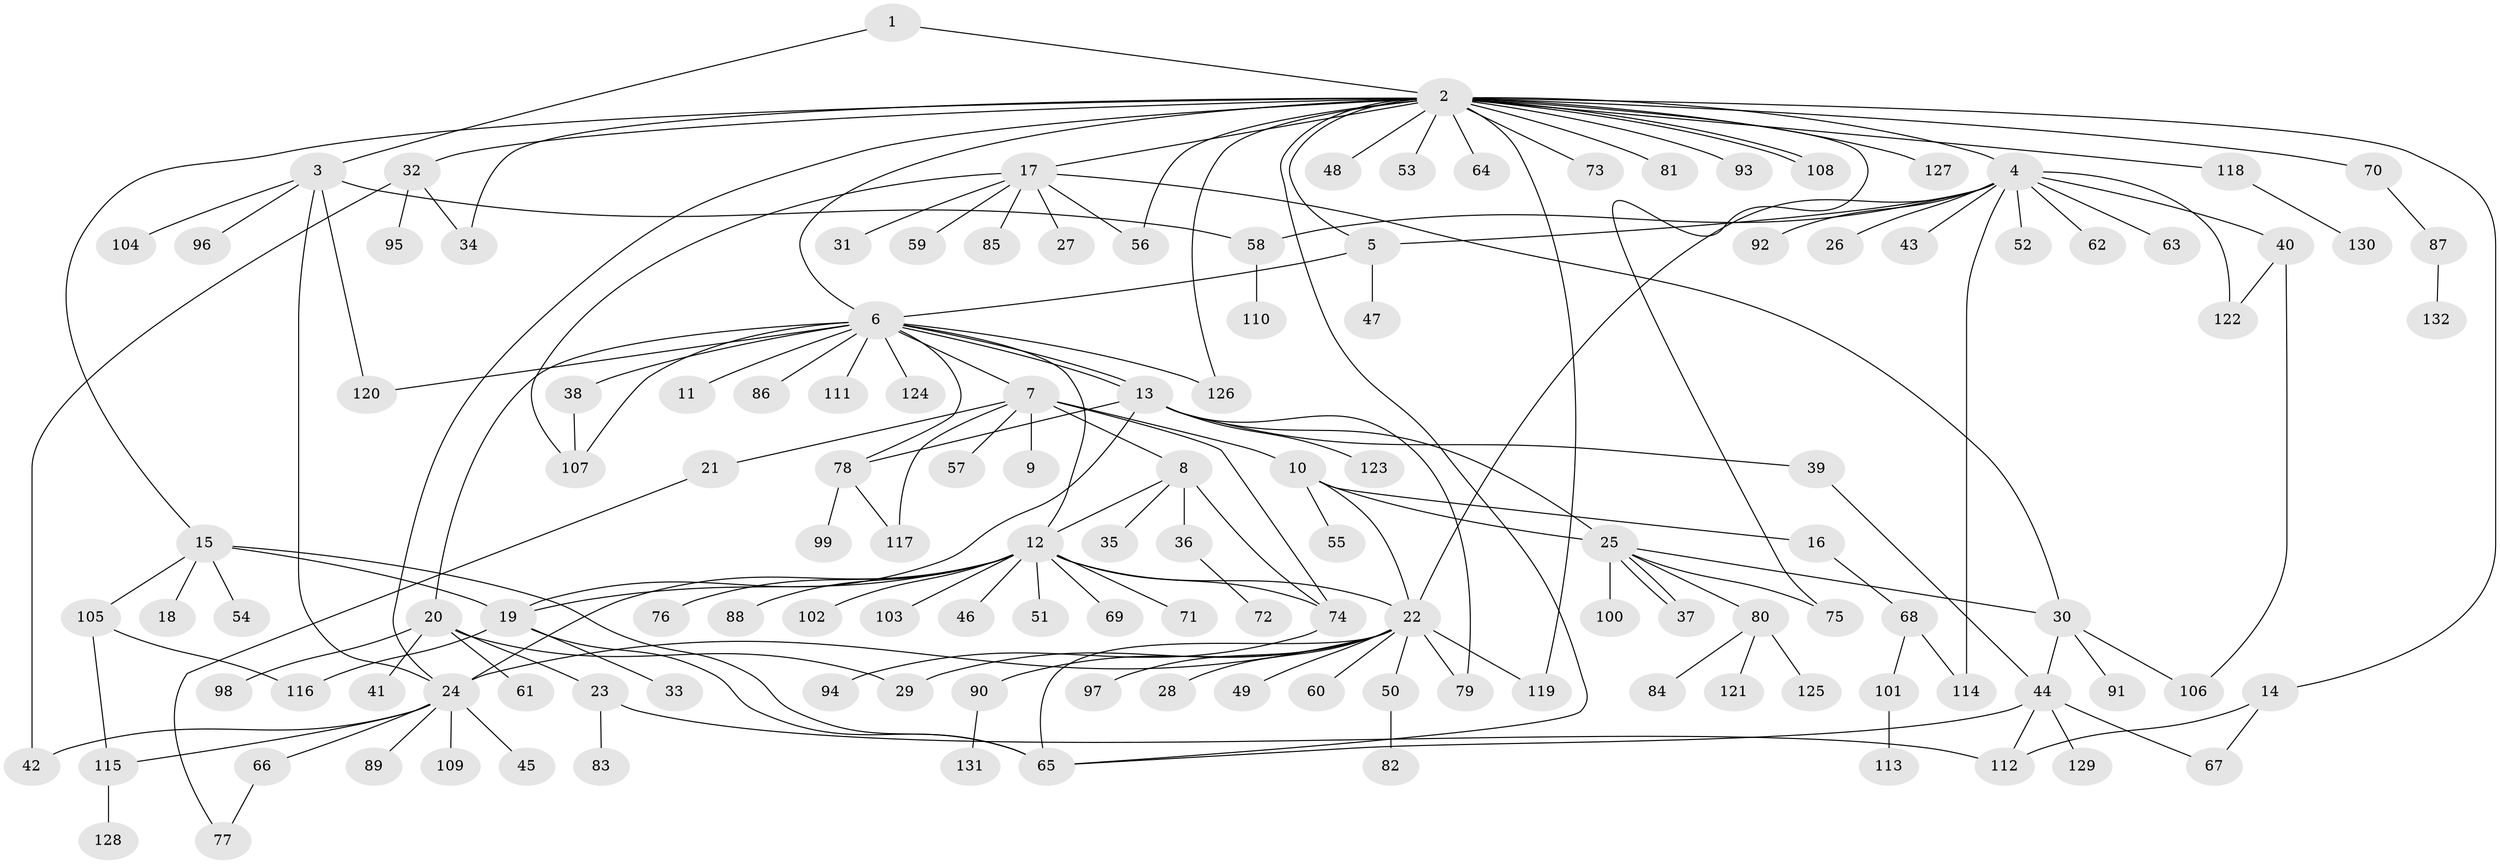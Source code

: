 // Generated by graph-tools (version 1.1) at 2025/35/03/09/25 02:35:24]
// undirected, 132 vertices, 176 edges
graph export_dot {
graph [start="1"]
  node [color=gray90,style=filled];
  1;
  2;
  3;
  4;
  5;
  6;
  7;
  8;
  9;
  10;
  11;
  12;
  13;
  14;
  15;
  16;
  17;
  18;
  19;
  20;
  21;
  22;
  23;
  24;
  25;
  26;
  27;
  28;
  29;
  30;
  31;
  32;
  33;
  34;
  35;
  36;
  37;
  38;
  39;
  40;
  41;
  42;
  43;
  44;
  45;
  46;
  47;
  48;
  49;
  50;
  51;
  52;
  53;
  54;
  55;
  56;
  57;
  58;
  59;
  60;
  61;
  62;
  63;
  64;
  65;
  66;
  67;
  68;
  69;
  70;
  71;
  72;
  73;
  74;
  75;
  76;
  77;
  78;
  79;
  80;
  81;
  82;
  83;
  84;
  85;
  86;
  87;
  88;
  89;
  90;
  91;
  92;
  93;
  94;
  95;
  96;
  97;
  98;
  99;
  100;
  101;
  102;
  103;
  104;
  105;
  106;
  107;
  108;
  109;
  110;
  111;
  112;
  113;
  114;
  115;
  116;
  117;
  118;
  119;
  120;
  121;
  122;
  123;
  124;
  125;
  126;
  127;
  128;
  129;
  130;
  131;
  132;
  1 -- 2;
  1 -- 3;
  2 -- 4;
  2 -- 5;
  2 -- 6;
  2 -- 14;
  2 -- 15;
  2 -- 17;
  2 -- 24;
  2 -- 32;
  2 -- 34;
  2 -- 48;
  2 -- 53;
  2 -- 56;
  2 -- 64;
  2 -- 65;
  2 -- 70;
  2 -- 73;
  2 -- 75;
  2 -- 81;
  2 -- 93;
  2 -- 108;
  2 -- 108;
  2 -- 118;
  2 -- 119;
  2 -- 126;
  2 -- 127;
  3 -- 24;
  3 -- 58;
  3 -- 96;
  3 -- 104;
  3 -- 120;
  4 -- 5;
  4 -- 22;
  4 -- 26;
  4 -- 40;
  4 -- 43;
  4 -- 52;
  4 -- 58;
  4 -- 62;
  4 -- 63;
  4 -- 92;
  4 -- 114;
  4 -- 122;
  5 -- 6;
  5 -- 47;
  6 -- 7;
  6 -- 11;
  6 -- 12;
  6 -- 13;
  6 -- 13;
  6 -- 20;
  6 -- 38;
  6 -- 78;
  6 -- 86;
  6 -- 107;
  6 -- 111;
  6 -- 120;
  6 -- 124;
  6 -- 126;
  7 -- 8;
  7 -- 9;
  7 -- 10;
  7 -- 21;
  7 -- 57;
  7 -- 74;
  7 -- 117;
  8 -- 12;
  8 -- 35;
  8 -- 36;
  8 -- 74;
  10 -- 16;
  10 -- 22;
  10 -- 25;
  10 -- 55;
  12 -- 19;
  12 -- 22;
  12 -- 24;
  12 -- 46;
  12 -- 51;
  12 -- 69;
  12 -- 71;
  12 -- 74;
  12 -- 76;
  12 -- 88;
  12 -- 102;
  12 -- 103;
  13 -- 19;
  13 -- 25;
  13 -- 39;
  13 -- 78;
  13 -- 79;
  13 -- 123;
  14 -- 67;
  14 -- 112;
  15 -- 18;
  15 -- 19;
  15 -- 54;
  15 -- 65;
  15 -- 105;
  16 -- 68;
  17 -- 27;
  17 -- 30;
  17 -- 31;
  17 -- 56;
  17 -- 59;
  17 -- 85;
  17 -- 107;
  19 -- 33;
  19 -- 65;
  19 -- 116;
  20 -- 23;
  20 -- 29;
  20 -- 41;
  20 -- 61;
  20 -- 98;
  21 -- 77;
  22 -- 24;
  22 -- 28;
  22 -- 29;
  22 -- 49;
  22 -- 50;
  22 -- 60;
  22 -- 65;
  22 -- 79;
  22 -- 90;
  22 -- 97;
  22 -- 119;
  23 -- 83;
  23 -- 112;
  24 -- 42;
  24 -- 45;
  24 -- 66;
  24 -- 89;
  24 -- 109;
  24 -- 115;
  25 -- 30;
  25 -- 37;
  25 -- 37;
  25 -- 75;
  25 -- 80;
  25 -- 100;
  30 -- 44;
  30 -- 91;
  30 -- 106;
  32 -- 34;
  32 -- 42;
  32 -- 95;
  36 -- 72;
  38 -- 107;
  39 -- 44;
  40 -- 106;
  40 -- 122;
  44 -- 65;
  44 -- 67;
  44 -- 112;
  44 -- 129;
  50 -- 82;
  58 -- 110;
  66 -- 77;
  68 -- 101;
  68 -- 114;
  70 -- 87;
  74 -- 94;
  78 -- 99;
  78 -- 117;
  80 -- 84;
  80 -- 121;
  80 -- 125;
  87 -- 132;
  90 -- 131;
  101 -- 113;
  105 -- 115;
  105 -- 116;
  115 -- 128;
  118 -- 130;
}
